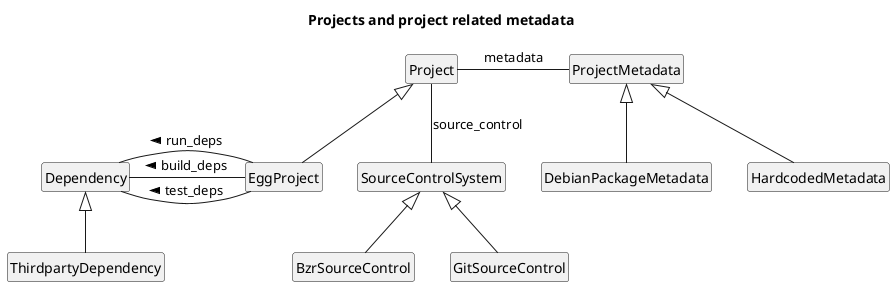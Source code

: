 @startuml

title Projects and project related metadata

hide members
hide circle

Project <|-- EggProject
Dependency <|-- ThirdpartyDependency
EggProject -left- Dependency : build_deps >
EggProject -- Dependency : test_deps >
EggProject -- Dependency : run_deps >

Project -right- ProjectMetadata : metadata
Project -- SourceControlSystem : source_control
SourceControlSystem <|-- BzrSourceControl
SourceControlSystem <|-- GitSourceControl
ProjectMetadata <|-- DebianPackageMetadata
ProjectMetadata <|-- HardcodedMetadata

@enduml